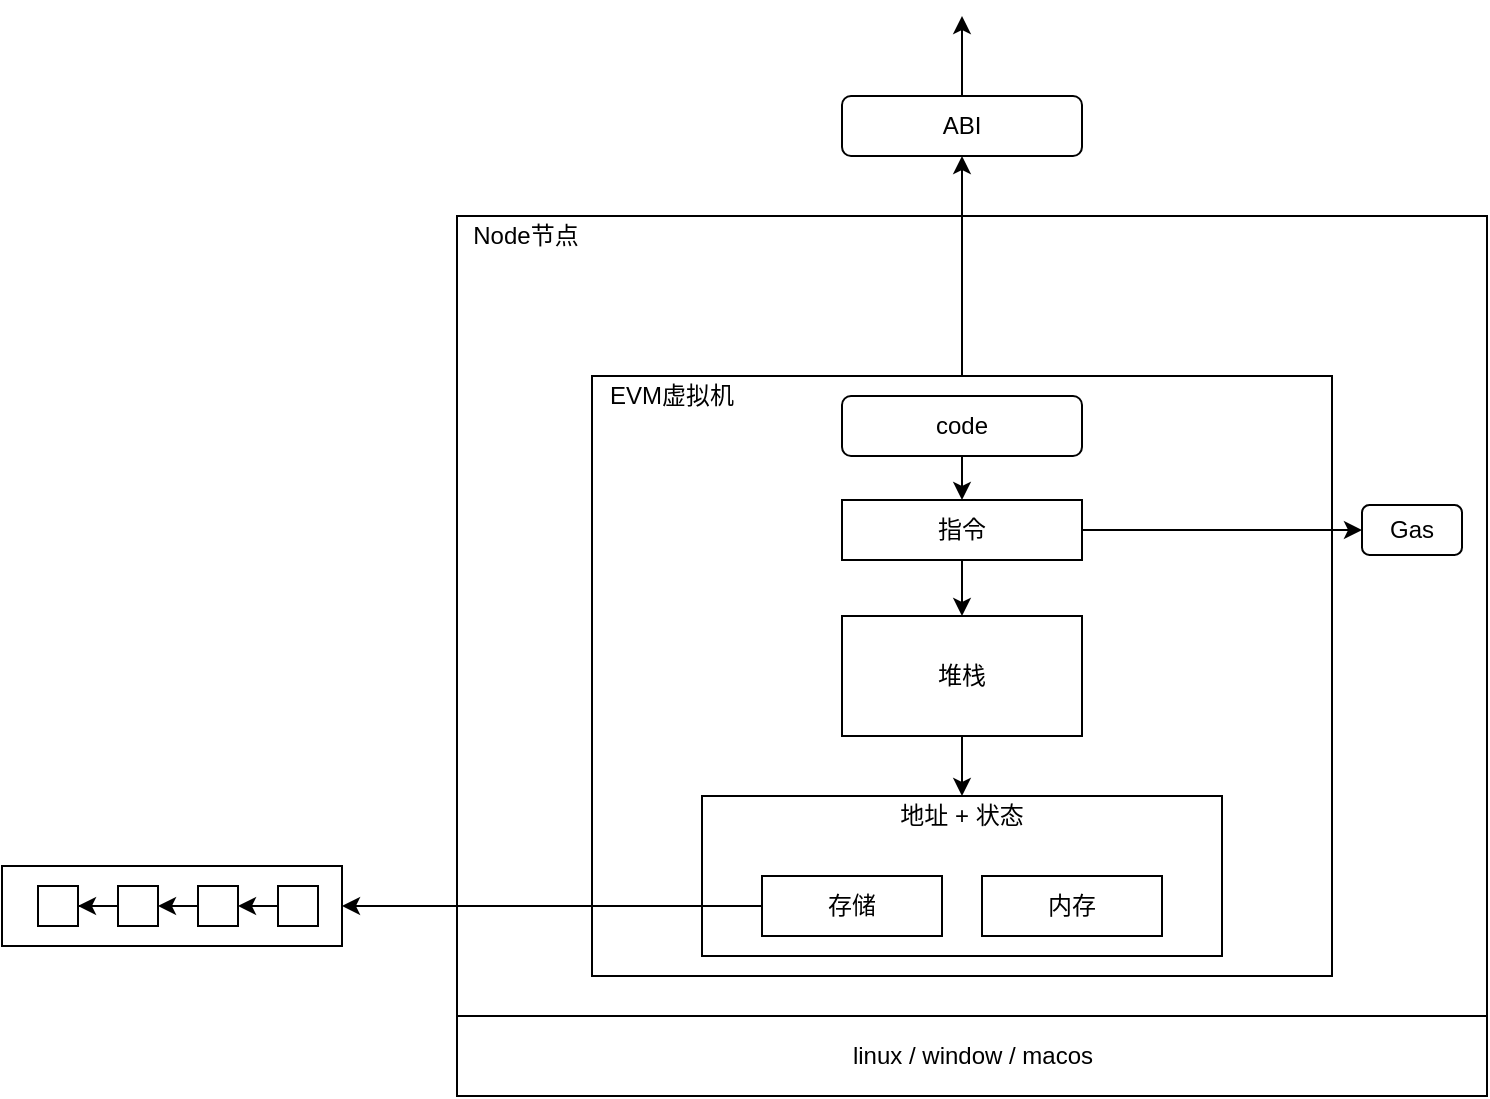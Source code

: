 <mxfile version="14.9.9" type="github">
  <diagram id="B94iIyrBxkbssp-TuIm3" name="Page-1">
    <mxGraphModel dx="1773" dy="614" grid="1" gridSize="10" guides="1" tooltips="1" connect="1" arrows="1" fold="1" page="1" pageScale="1" pageWidth="827" pageHeight="1169" math="0" shadow="0">
      <root>
        <mxCell id="0" />
        <mxCell id="1" parent="0" />
        <mxCell id="ZnkIq9cweOyvzbWh76kK-32" value="" style="rounded=0;whiteSpace=wrap;html=1;" vertex="1" parent="1">
          <mxGeometry x="-100" y="455" width="170" height="40" as="geometry" />
        </mxCell>
        <mxCell id="ZnkIq9cweOyvzbWh76kK-16" value="" style="rounded=0;whiteSpace=wrap;html=1;" vertex="1" parent="1">
          <mxGeometry x="127.5" y="130" width="515" height="400" as="geometry" />
        </mxCell>
        <mxCell id="ZnkIq9cweOyvzbWh76kK-20" style="edgeStyle=orthogonalEdgeStyle;rounded=0;orthogonalLoop=1;jettySize=auto;html=1;exitX=0.5;exitY=0;exitDx=0;exitDy=0;" edge="1" parent="1" source="ZnkIq9cweOyvzbWh76kK-8" target="ZnkIq9cweOyvzbWh76kK-19">
          <mxGeometry relative="1" as="geometry" />
        </mxCell>
        <mxCell id="ZnkIq9cweOyvzbWh76kK-8" value="" style="rounded=0;whiteSpace=wrap;html=1;" vertex="1" parent="1">
          <mxGeometry x="195" y="210" width="370" height="300" as="geometry" />
        </mxCell>
        <mxCell id="ZnkIq9cweOyvzbWh76kK-13" value="" style="rounded=0;whiteSpace=wrap;html=1;" vertex="1" parent="1">
          <mxGeometry x="250" y="420" width="260" height="80" as="geometry" />
        </mxCell>
        <mxCell id="ZnkIq9cweOyvzbWh76kK-33" style="edgeStyle=orthogonalEdgeStyle;rounded=0;orthogonalLoop=1;jettySize=auto;html=1;exitX=0;exitY=0.5;exitDx=0;exitDy=0;entryX=1;entryY=0.5;entryDx=0;entryDy=0;" edge="1" parent="1" source="ZnkIq9cweOyvzbWh76kK-1" target="ZnkIq9cweOyvzbWh76kK-32">
          <mxGeometry relative="1" as="geometry" />
        </mxCell>
        <mxCell id="ZnkIq9cweOyvzbWh76kK-1" value="存储" style="rounded=0;whiteSpace=wrap;html=1;" vertex="1" parent="1">
          <mxGeometry x="280" y="460" width="90" height="30" as="geometry" />
        </mxCell>
        <mxCell id="ZnkIq9cweOyvzbWh76kK-2" value="内存" style="rounded=0;whiteSpace=wrap;html=1;" vertex="1" parent="1">
          <mxGeometry x="390" y="460" width="90" height="30" as="geometry" />
        </mxCell>
        <mxCell id="ZnkIq9cweOyvzbWh76kK-14" style="edgeStyle=orthogonalEdgeStyle;rounded=0;orthogonalLoop=1;jettySize=auto;html=1;exitX=0.5;exitY=1;exitDx=0;exitDy=0;entryX=0.5;entryY=0;entryDx=0;entryDy=0;" edge="1" parent="1" source="ZnkIq9cweOyvzbWh76kK-3" target="ZnkIq9cweOyvzbWh76kK-13">
          <mxGeometry relative="1" as="geometry" />
        </mxCell>
        <mxCell id="ZnkIq9cweOyvzbWh76kK-3" value="堆栈&lt;br&gt;" style="rounded=0;whiteSpace=wrap;html=1;" vertex="1" parent="1">
          <mxGeometry x="320" y="330" width="120" height="60" as="geometry" />
        </mxCell>
        <mxCell id="ZnkIq9cweOyvzbWh76kK-7" style="edgeStyle=orthogonalEdgeStyle;rounded=0;orthogonalLoop=1;jettySize=auto;html=1;exitX=1;exitY=0.5;exitDx=0;exitDy=0;entryX=0;entryY=0.5;entryDx=0;entryDy=0;" edge="1" parent="1" source="ZnkIq9cweOyvzbWh76kK-4" target="ZnkIq9cweOyvzbWh76kK-6">
          <mxGeometry relative="1" as="geometry" />
        </mxCell>
        <mxCell id="ZnkIq9cweOyvzbWh76kK-12" style="edgeStyle=orthogonalEdgeStyle;rounded=0;orthogonalLoop=1;jettySize=auto;html=1;exitX=0.5;exitY=1;exitDx=0;exitDy=0;" edge="1" parent="1" source="ZnkIq9cweOyvzbWh76kK-4" target="ZnkIq9cweOyvzbWh76kK-3">
          <mxGeometry relative="1" as="geometry" />
        </mxCell>
        <mxCell id="ZnkIq9cweOyvzbWh76kK-4" value="指令" style="rounded=0;whiteSpace=wrap;html=1;" vertex="1" parent="1">
          <mxGeometry x="320" y="272" width="120" height="30" as="geometry" />
        </mxCell>
        <mxCell id="ZnkIq9cweOyvzbWh76kK-6" value="Gas" style="rounded=1;whiteSpace=wrap;html=1;" vertex="1" parent="1">
          <mxGeometry x="580" y="274.5" width="50" height="25" as="geometry" />
        </mxCell>
        <mxCell id="ZnkIq9cweOyvzbWh76kK-9" value="EVM虚拟机" style="text;html=1;strokeColor=none;fillColor=none;align=center;verticalAlign=middle;whiteSpace=wrap;rounded=0;" vertex="1" parent="1">
          <mxGeometry x="200" y="210" width="70" height="20" as="geometry" />
        </mxCell>
        <mxCell id="ZnkIq9cweOyvzbWh76kK-11" style="edgeStyle=orthogonalEdgeStyle;rounded=0;orthogonalLoop=1;jettySize=auto;html=1;exitX=0.5;exitY=1;exitDx=0;exitDy=0;entryX=0.5;entryY=0;entryDx=0;entryDy=0;" edge="1" parent="1" source="ZnkIq9cweOyvzbWh76kK-10" target="ZnkIq9cweOyvzbWh76kK-4">
          <mxGeometry relative="1" as="geometry" />
        </mxCell>
        <mxCell id="ZnkIq9cweOyvzbWh76kK-10" value="code" style="rounded=1;whiteSpace=wrap;html=1;" vertex="1" parent="1">
          <mxGeometry x="320" y="220" width="120" height="30" as="geometry" />
        </mxCell>
        <mxCell id="ZnkIq9cweOyvzbWh76kK-15" value="地址 + 状态" style="text;html=1;strokeColor=none;fillColor=none;align=center;verticalAlign=middle;whiteSpace=wrap;rounded=0;" vertex="1" parent="1">
          <mxGeometry x="330" y="420" width="100" height="20" as="geometry" />
        </mxCell>
        <mxCell id="ZnkIq9cweOyvzbWh76kK-17" value="Node节点" style="text;html=1;strokeColor=none;fillColor=none;align=center;verticalAlign=middle;whiteSpace=wrap;rounded=0;" vertex="1" parent="1">
          <mxGeometry x="127.5" y="130" width="67.5" height="20" as="geometry" />
        </mxCell>
        <mxCell id="ZnkIq9cweOyvzbWh76kK-18" value="linux / window / macos" style="rounded=0;whiteSpace=wrap;html=1;" vertex="1" parent="1">
          <mxGeometry x="127.5" y="530" width="515" height="40" as="geometry" />
        </mxCell>
        <mxCell id="ZnkIq9cweOyvzbWh76kK-21" style="edgeStyle=orthogonalEdgeStyle;rounded=0;orthogonalLoop=1;jettySize=auto;html=1;exitX=0.5;exitY=0;exitDx=0;exitDy=0;" edge="1" parent="1" source="ZnkIq9cweOyvzbWh76kK-19">
          <mxGeometry relative="1" as="geometry">
            <mxPoint x="380" y="30" as="targetPoint" />
          </mxGeometry>
        </mxCell>
        <mxCell id="ZnkIq9cweOyvzbWh76kK-19" value="ABI" style="rounded=1;whiteSpace=wrap;html=1;" vertex="1" parent="1">
          <mxGeometry x="320" y="70" width="120" height="30" as="geometry" />
        </mxCell>
        <mxCell id="ZnkIq9cweOyvzbWh76kK-23" value="" style="rounded=0;whiteSpace=wrap;html=1;" vertex="1" parent="1">
          <mxGeometry x="-82" y="465" width="20" height="20" as="geometry" />
        </mxCell>
        <mxCell id="ZnkIq9cweOyvzbWh76kK-31" style="edgeStyle=orthogonalEdgeStyle;rounded=0;orthogonalLoop=1;jettySize=auto;html=1;exitX=0;exitY=0.5;exitDx=0;exitDy=0;" edge="1" parent="1" source="ZnkIq9cweOyvzbWh76kK-25" target="ZnkIq9cweOyvzbWh76kK-23">
          <mxGeometry relative="1" as="geometry" />
        </mxCell>
        <mxCell id="ZnkIq9cweOyvzbWh76kK-25" value="" style="rounded=0;whiteSpace=wrap;html=1;" vertex="1" parent="1">
          <mxGeometry x="-42" y="465" width="20" height="20" as="geometry" />
        </mxCell>
        <mxCell id="ZnkIq9cweOyvzbWh76kK-29" style="edgeStyle=orthogonalEdgeStyle;rounded=0;orthogonalLoop=1;jettySize=auto;html=1;exitX=0;exitY=0.5;exitDx=0;exitDy=0;entryX=1;entryY=0.5;entryDx=0;entryDy=0;" edge="1" parent="1" source="ZnkIq9cweOyvzbWh76kK-26" target="ZnkIq9cweOyvzbWh76kK-25">
          <mxGeometry relative="1" as="geometry" />
        </mxCell>
        <mxCell id="ZnkIq9cweOyvzbWh76kK-26" value="" style="rounded=0;whiteSpace=wrap;html=1;" vertex="1" parent="1">
          <mxGeometry x="-2" y="465" width="20" height="20" as="geometry" />
        </mxCell>
        <mxCell id="ZnkIq9cweOyvzbWh76kK-28" style="edgeStyle=orthogonalEdgeStyle;rounded=0;orthogonalLoop=1;jettySize=auto;html=1;exitX=0;exitY=0.5;exitDx=0;exitDy=0;entryX=1;entryY=0.5;entryDx=0;entryDy=0;" edge="1" parent="1" source="ZnkIq9cweOyvzbWh76kK-27" target="ZnkIq9cweOyvzbWh76kK-26">
          <mxGeometry relative="1" as="geometry" />
        </mxCell>
        <mxCell id="ZnkIq9cweOyvzbWh76kK-27" value="" style="rounded=0;whiteSpace=wrap;html=1;" vertex="1" parent="1">
          <mxGeometry x="38" y="465" width="20" height="20" as="geometry" />
        </mxCell>
      </root>
    </mxGraphModel>
  </diagram>
</mxfile>
